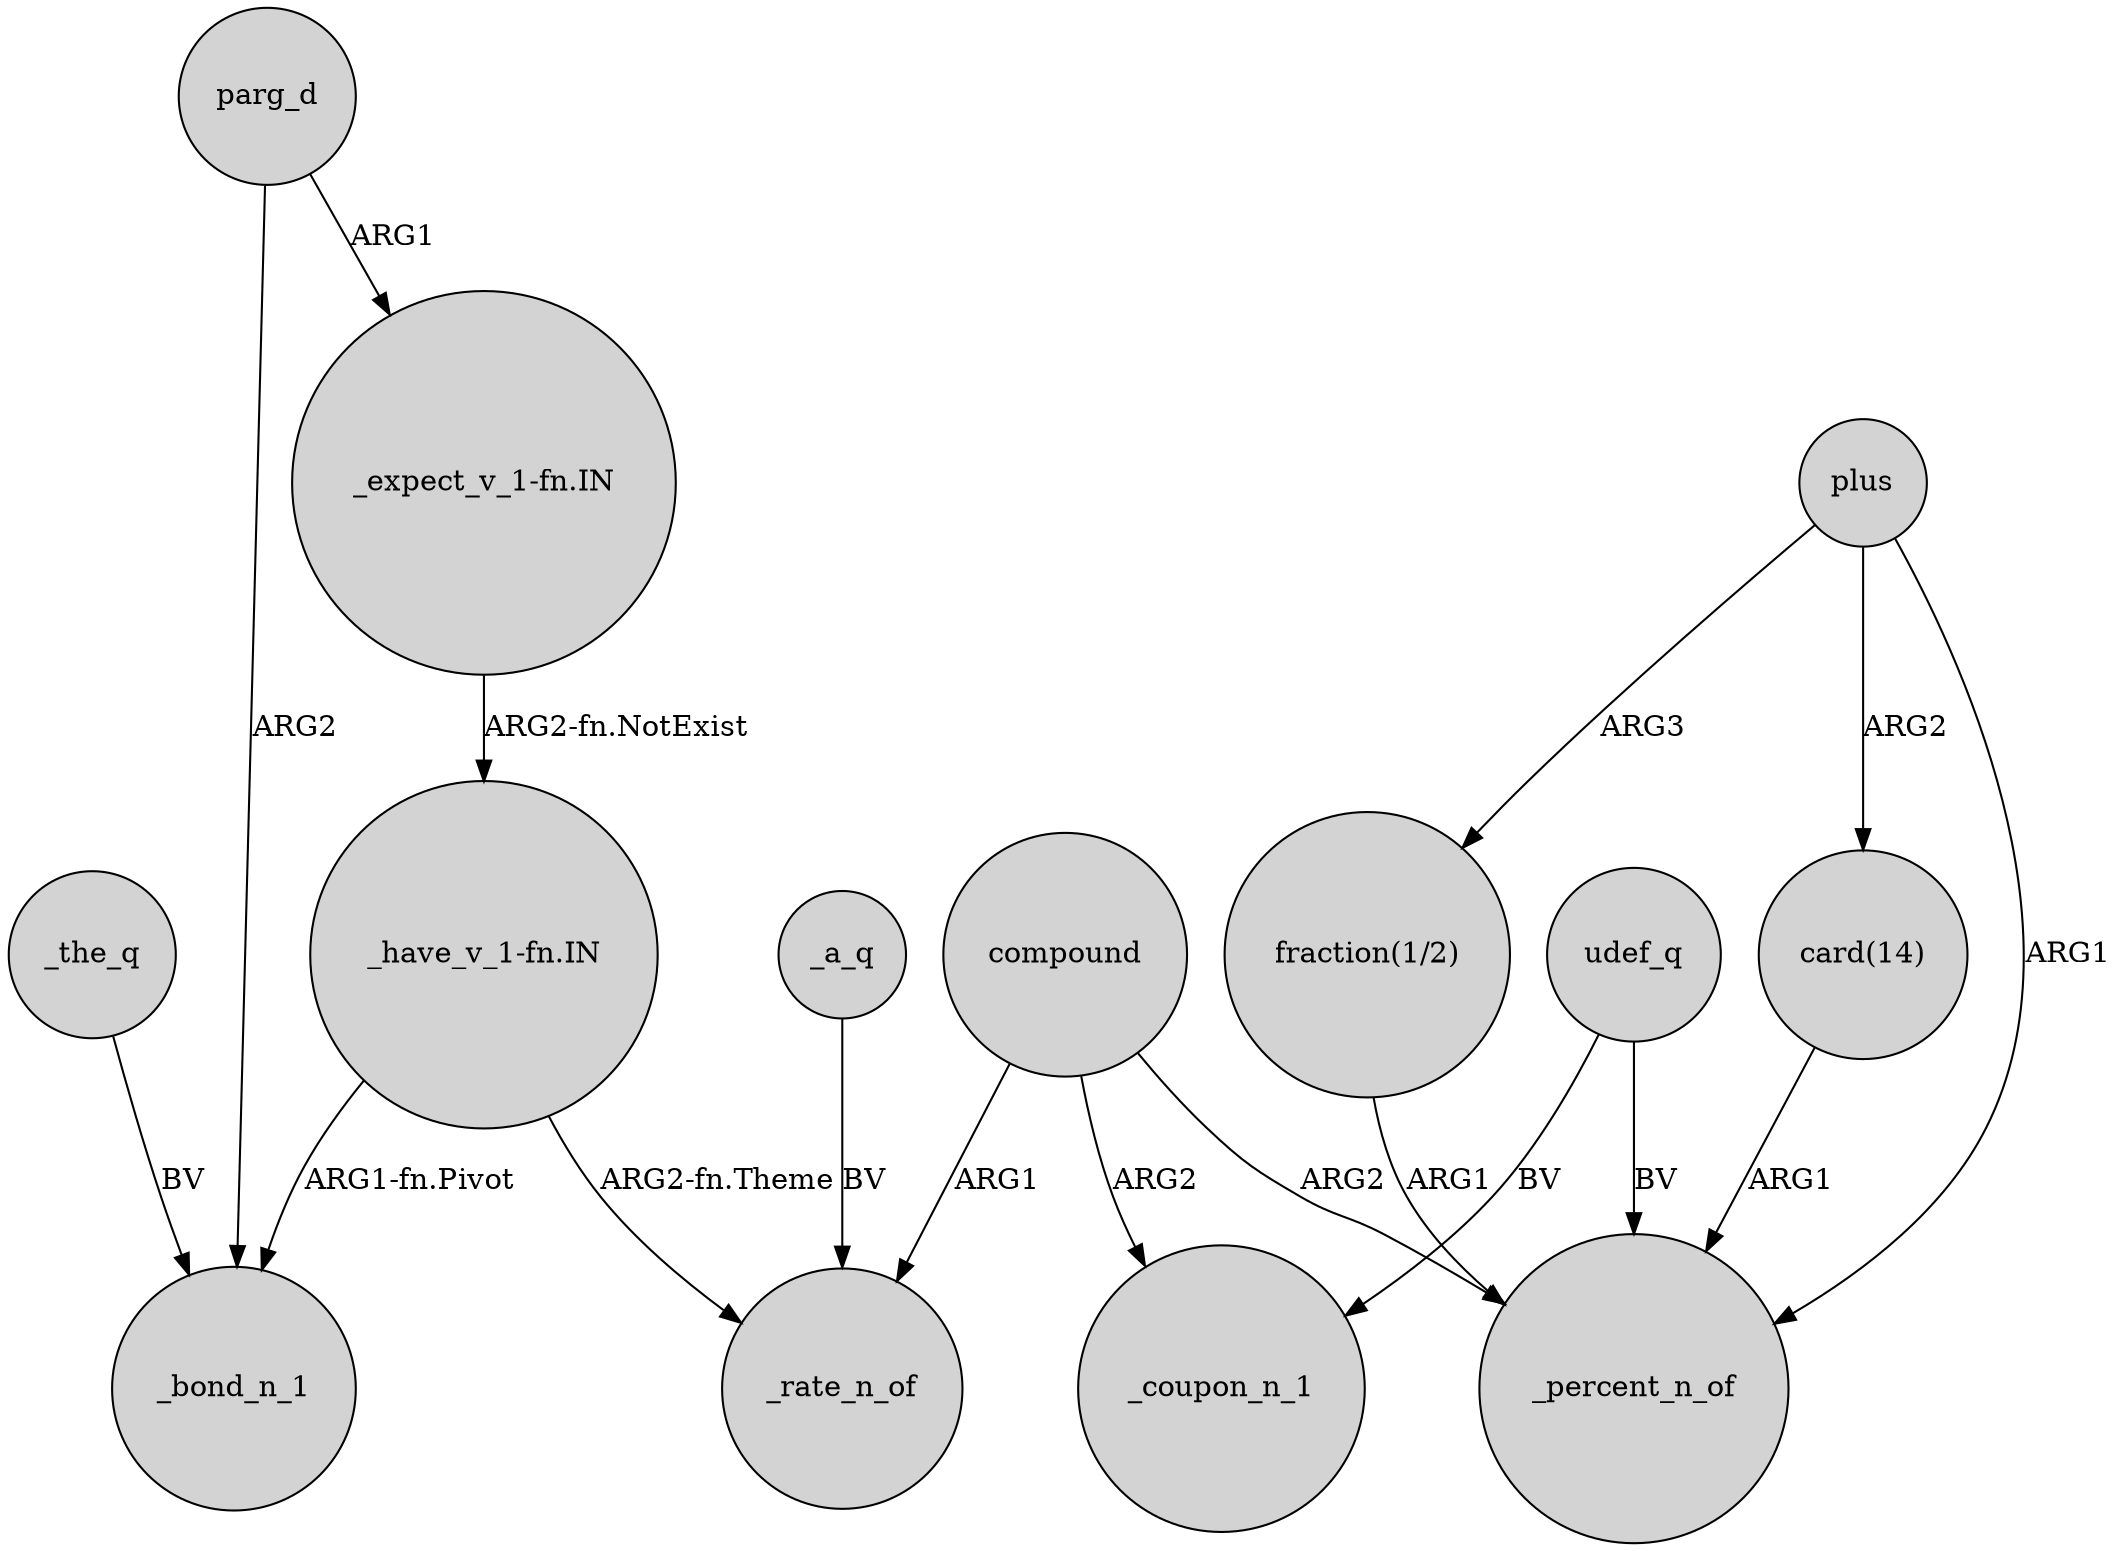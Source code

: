 digraph {
	node [shape=circle style=filled]
	compound -> _rate_n_of [label=ARG1]
	compound -> _coupon_n_1 [label=ARG2]
	plus -> _percent_n_of [label=ARG1]
	_a_q -> _rate_n_of [label=BV]
	udef_q -> _percent_n_of [label=BV]
	"fraction(1/2)" -> _percent_n_of [label=ARG1]
	plus -> "card(14)" [label=ARG2]
	_the_q -> _bond_n_1 [label=BV]
	compound -> _percent_n_of [label=ARG2]
	parg_d -> "_expect_v_1-fn.IN" [label=ARG1]
	parg_d -> _bond_n_1 [label=ARG2]
	"card(14)" -> _percent_n_of [label=ARG1]
	udef_q -> _coupon_n_1 [label=BV]
	"_expect_v_1-fn.IN" -> "_have_v_1-fn.IN" [label="ARG2-fn.NotExist"]
	"_have_v_1-fn.IN" -> _rate_n_of [label="ARG2-fn.Theme"]
	"_have_v_1-fn.IN" -> _bond_n_1 [label="ARG1-fn.Pivot"]
	plus -> "fraction(1/2)" [label=ARG3]
}
